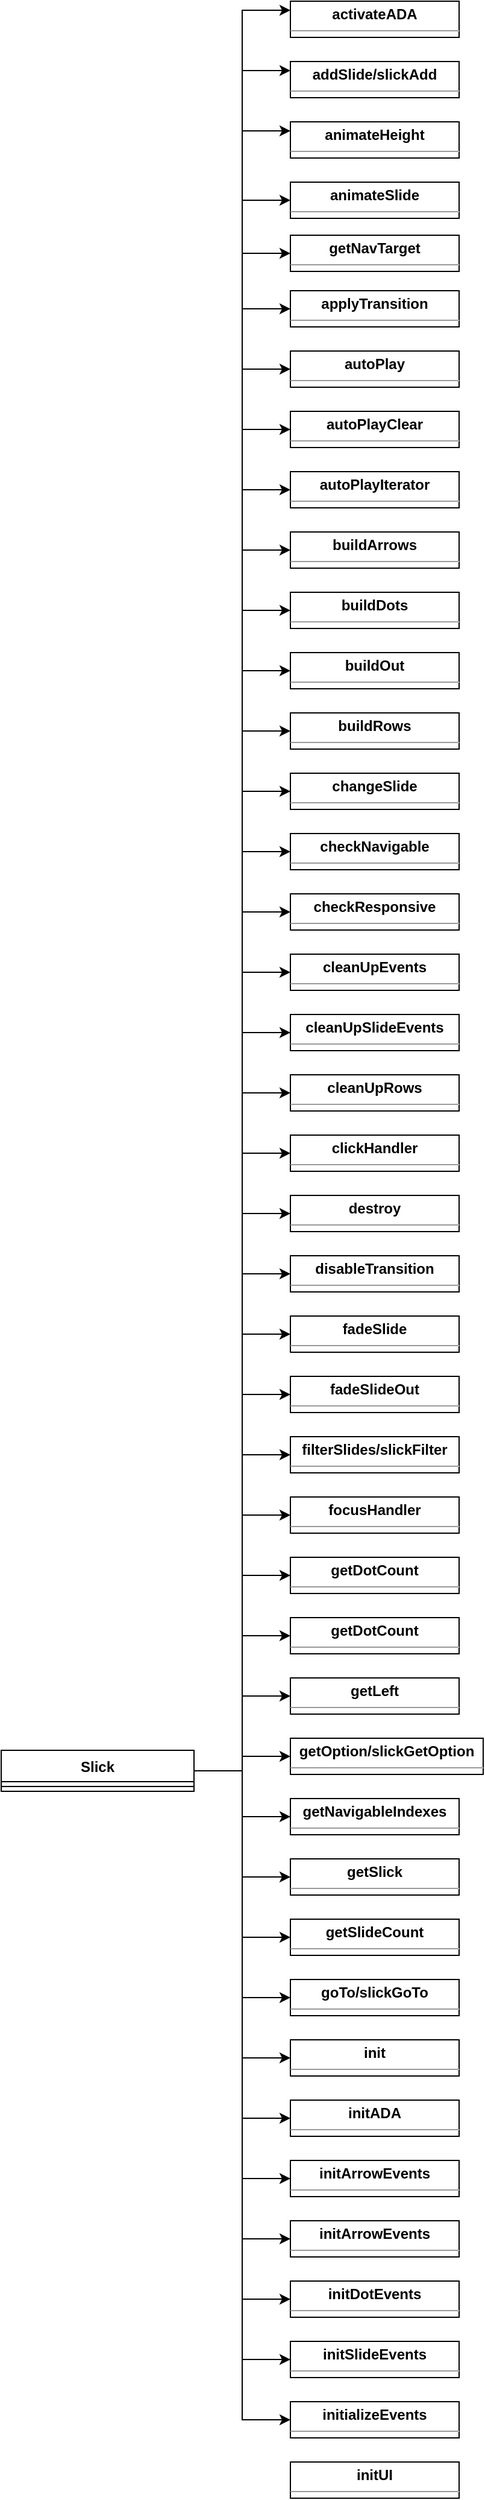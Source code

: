 <mxfile version="20.0.1" type="github">
  <diagram id="9EStQQTecwOe5PaFwc3G" name="jQuery Structure">
    <mxGraphModel dx="2062" dy="2283" grid="1" gridSize="10" guides="1" tooltips="1" connect="1" arrows="1" fold="1" page="1" pageScale="1" pageWidth="827" pageHeight="1169" math="0" shadow="0">
      <root>
        <mxCell id="0" />
        <mxCell id="1" parent="0" />
        <mxCell id="l5jDQVMhPk3sTnajUMWY-36" style="edgeStyle=orthogonalEdgeStyle;rounded=0;orthogonalLoop=1;jettySize=auto;html=1;entryX=0;entryY=0.25;entryDx=0;entryDy=0;" edge="1" parent="1" source="l5jDQVMhPk3sTnajUMWY-30" target="l5jDQVMhPk3sTnajUMWY-35">
          <mxGeometry relative="1" as="geometry" />
        </mxCell>
        <mxCell id="l5jDQVMhPk3sTnajUMWY-38" style="edgeStyle=orthogonalEdgeStyle;rounded=0;orthogonalLoop=1;jettySize=auto;html=1;entryX=0;entryY=0.25;entryDx=0;entryDy=0;" edge="1" parent="1" source="l5jDQVMhPk3sTnajUMWY-30" target="l5jDQVMhPk3sTnajUMWY-37">
          <mxGeometry relative="1" as="geometry" />
        </mxCell>
        <mxCell id="l5jDQVMhPk3sTnajUMWY-47" style="edgeStyle=orthogonalEdgeStyle;rounded=0;orthogonalLoop=1;jettySize=auto;html=1;entryX=0;entryY=0.25;entryDx=0;entryDy=0;" edge="1" parent="1" source="l5jDQVMhPk3sTnajUMWY-30" target="l5jDQVMhPk3sTnajUMWY-46">
          <mxGeometry relative="1" as="geometry" />
        </mxCell>
        <mxCell id="l5jDQVMhPk3sTnajUMWY-49" style="edgeStyle=orthogonalEdgeStyle;rounded=0;orthogonalLoop=1;jettySize=auto;html=1;entryX=0;entryY=0.5;entryDx=0;entryDy=0;" edge="1" parent="1" source="l5jDQVMhPk3sTnajUMWY-30" target="l5jDQVMhPk3sTnajUMWY-48">
          <mxGeometry relative="1" as="geometry" />
        </mxCell>
        <mxCell id="l5jDQVMhPk3sTnajUMWY-51" style="edgeStyle=orthogonalEdgeStyle;rounded=0;orthogonalLoop=1;jettySize=auto;html=1;exitX=1;exitY=0.5;exitDx=0;exitDy=0;entryX=0;entryY=0.5;entryDx=0;entryDy=0;" edge="1" parent="1" source="l5jDQVMhPk3sTnajUMWY-30" target="l5jDQVMhPk3sTnajUMWY-50">
          <mxGeometry relative="1" as="geometry" />
        </mxCell>
        <mxCell id="l5jDQVMhPk3sTnajUMWY-53" style="edgeStyle=orthogonalEdgeStyle;rounded=0;orthogonalLoop=1;jettySize=auto;html=1;entryX=0;entryY=0.5;entryDx=0;entryDy=0;" edge="1" parent="1" source="l5jDQVMhPk3sTnajUMWY-30" target="l5jDQVMhPk3sTnajUMWY-52">
          <mxGeometry relative="1" as="geometry" />
        </mxCell>
        <mxCell id="l5jDQVMhPk3sTnajUMWY-56" style="edgeStyle=orthogonalEdgeStyle;rounded=0;orthogonalLoop=1;jettySize=auto;html=1;entryX=0;entryY=0.5;entryDx=0;entryDy=0;" edge="1" parent="1" source="l5jDQVMhPk3sTnajUMWY-30" target="l5jDQVMhPk3sTnajUMWY-54">
          <mxGeometry relative="1" as="geometry" />
        </mxCell>
        <mxCell id="l5jDQVMhPk3sTnajUMWY-58" style="edgeStyle=orthogonalEdgeStyle;rounded=0;orthogonalLoop=1;jettySize=auto;html=1;entryX=0;entryY=0.5;entryDx=0;entryDy=0;" edge="1" parent="1" source="l5jDQVMhPk3sTnajUMWY-30" target="l5jDQVMhPk3sTnajUMWY-57">
          <mxGeometry relative="1" as="geometry" />
        </mxCell>
        <mxCell id="l5jDQVMhPk3sTnajUMWY-61" style="edgeStyle=orthogonalEdgeStyle;rounded=0;orthogonalLoop=1;jettySize=auto;html=1;entryX=0;entryY=0.5;entryDx=0;entryDy=0;" edge="1" parent="1" source="l5jDQVMhPk3sTnajUMWY-30" target="l5jDQVMhPk3sTnajUMWY-59">
          <mxGeometry relative="1" as="geometry" />
        </mxCell>
        <mxCell id="l5jDQVMhPk3sTnajUMWY-63" style="edgeStyle=orthogonalEdgeStyle;rounded=0;orthogonalLoop=1;jettySize=auto;html=1;entryX=0;entryY=0.5;entryDx=0;entryDy=0;" edge="1" parent="1" source="l5jDQVMhPk3sTnajUMWY-30" target="l5jDQVMhPk3sTnajUMWY-62">
          <mxGeometry relative="1" as="geometry" />
        </mxCell>
        <mxCell id="l5jDQVMhPk3sTnajUMWY-67" style="edgeStyle=orthogonalEdgeStyle;rounded=0;orthogonalLoop=1;jettySize=auto;html=1;entryX=0;entryY=0.5;entryDx=0;entryDy=0;" edge="1" parent="1" source="l5jDQVMhPk3sTnajUMWY-30" target="l5jDQVMhPk3sTnajUMWY-64">
          <mxGeometry relative="1" as="geometry" />
        </mxCell>
        <mxCell id="l5jDQVMhPk3sTnajUMWY-68" style="edgeStyle=orthogonalEdgeStyle;rounded=0;orthogonalLoop=1;jettySize=auto;html=1;entryX=0;entryY=0.5;entryDx=0;entryDy=0;" edge="1" parent="1" source="l5jDQVMhPk3sTnajUMWY-30" target="l5jDQVMhPk3sTnajUMWY-66">
          <mxGeometry relative="1" as="geometry" />
        </mxCell>
        <mxCell id="l5jDQVMhPk3sTnajUMWY-70" style="edgeStyle=orthogonalEdgeStyle;rounded=0;orthogonalLoop=1;jettySize=auto;html=1;entryX=0;entryY=0.5;entryDx=0;entryDy=0;" edge="1" parent="1" source="l5jDQVMhPk3sTnajUMWY-30" target="l5jDQVMhPk3sTnajUMWY-69">
          <mxGeometry relative="1" as="geometry" />
        </mxCell>
        <mxCell id="l5jDQVMhPk3sTnajUMWY-72" style="edgeStyle=orthogonalEdgeStyle;rounded=0;orthogonalLoop=1;jettySize=auto;html=1;entryX=0;entryY=0.5;entryDx=0;entryDy=0;" edge="1" parent="1" source="l5jDQVMhPk3sTnajUMWY-30" target="l5jDQVMhPk3sTnajUMWY-71">
          <mxGeometry relative="1" as="geometry" />
        </mxCell>
        <mxCell id="l5jDQVMhPk3sTnajUMWY-77" style="edgeStyle=orthogonalEdgeStyle;rounded=0;orthogonalLoop=1;jettySize=auto;html=1;entryX=0;entryY=0.5;entryDx=0;entryDy=0;" edge="1" parent="1" source="l5jDQVMhPk3sTnajUMWY-30" target="l5jDQVMhPk3sTnajUMWY-73">
          <mxGeometry relative="1" as="geometry" />
        </mxCell>
        <mxCell id="l5jDQVMhPk3sTnajUMWY-78" style="edgeStyle=orthogonalEdgeStyle;rounded=0;orthogonalLoop=1;jettySize=auto;html=1;entryX=0;entryY=0.5;entryDx=0;entryDy=0;" edge="1" parent="1" source="l5jDQVMhPk3sTnajUMWY-30" target="l5jDQVMhPk3sTnajUMWY-74">
          <mxGeometry relative="1" as="geometry" />
        </mxCell>
        <mxCell id="l5jDQVMhPk3sTnajUMWY-84" style="edgeStyle=orthogonalEdgeStyle;rounded=0;orthogonalLoop=1;jettySize=auto;html=1;entryX=0;entryY=0.5;entryDx=0;entryDy=0;" edge="1" parent="1" source="l5jDQVMhPk3sTnajUMWY-30" target="l5jDQVMhPk3sTnajUMWY-79">
          <mxGeometry relative="1" as="geometry" />
        </mxCell>
        <mxCell id="l5jDQVMhPk3sTnajUMWY-85" style="edgeStyle=orthogonalEdgeStyle;rounded=0;orthogonalLoop=1;jettySize=auto;html=1;entryX=0;entryY=0.5;entryDx=0;entryDy=0;" edge="1" parent="1" source="l5jDQVMhPk3sTnajUMWY-30" target="l5jDQVMhPk3sTnajUMWY-80">
          <mxGeometry relative="1" as="geometry" />
        </mxCell>
        <mxCell id="l5jDQVMhPk3sTnajUMWY-86" style="edgeStyle=orthogonalEdgeStyle;rounded=0;orthogonalLoop=1;jettySize=auto;html=1;entryX=0;entryY=0.5;entryDx=0;entryDy=0;" edge="1" parent="1" source="l5jDQVMhPk3sTnajUMWY-30" target="l5jDQVMhPk3sTnajUMWY-81">
          <mxGeometry relative="1" as="geometry" />
        </mxCell>
        <mxCell id="l5jDQVMhPk3sTnajUMWY-87" style="edgeStyle=orthogonalEdgeStyle;rounded=0;orthogonalLoop=1;jettySize=auto;html=1;entryX=0;entryY=0.5;entryDx=0;entryDy=0;" edge="1" parent="1" source="l5jDQVMhPk3sTnajUMWY-30" target="l5jDQVMhPk3sTnajUMWY-82">
          <mxGeometry relative="1" as="geometry" />
        </mxCell>
        <mxCell id="l5jDQVMhPk3sTnajUMWY-88" style="edgeStyle=orthogonalEdgeStyle;rounded=0;orthogonalLoop=1;jettySize=auto;html=1;entryX=0;entryY=0.5;entryDx=0;entryDy=0;" edge="1" parent="1" source="l5jDQVMhPk3sTnajUMWY-30" target="l5jDQVMhPk3sTnajUMWY-83">
          <mxGeometry relative="1" as="geometry" />
        </mxCell>
        <mxCell id="l5jDQVMhPk3sTnajUMWY-94" style="edgeStyle=orthogonalEdgeStyle;rounded=0;orthogonalLoop=1;jettySize=auto;html=1;entryX=0;entryY=0.5;entryDx=0;entryDy=0;" edge="1" parent="1" source="l5jDQVMhPk3sTnajUMWY-30" target="l5jDQVMhPk3sTnajUMWY-89">
          <mxGeometry relative="1" as="geometry" />
        </mxCell>
        <mxCell id="l5jDQVMhPk3sTnajUMWY-95" style="edgeStyle=orthogonalEdgeStyle;rounded=0;orthogonalLoop=1;jettySize=auto;html=1;entryX=0;entryY=0.5;entryDx=0;entryDy=0;" edge="1" parent="1" source="l5jDQVMhPk3sTnajUMWY-30" target="l5jDQVMhPk3sTnajUMWY-90">
          <mxGeometry relative="1" as="geometry" />
        </mxCell>
        <mxCell id="l5jDQVMhPk3sTnajUMWY-96" style="edgeStyle=orthogonalEdgeStyle;rounded=0;orthogonalLoop=1;jettySize=auto;html=1;entryX=0;entryY=0.5;entryDx=0;entryDy=0;" edge="1" parent="1" source="l5jDQVMhPk3sTnajUMWY-30" target="l5jDQVMhPk3sTnajUMWY-91">
          <mxGeometry relative="1" as="geometry" />
        </mxCell>
        <mxCell id="l5jDQVMhPk3sTnajUMWY-97" style="edgeStyle=orthogonalEdgeStyle;rounded=0;orthogonalLoop=1;jettySize=auto;html=1;entryX=0;entryY=0.5;entryDx=0;entryDy=0;" edge="1" parent="1" source="l5jDQVMhPk3sTnajUMWY-30" target="l5jDQVMhPk3sTnajUMWY-92">
          <mxGeometry relative="1" as="geometry" />
        </mxCell>
        <mxCell id="l5jDQVMhPk3sTnajUMWY-98" style="edgeStyle=orthogonalEdgeStyle;rounded=0;orthogonalLoop=1;jettySize=auto;html=1;entryX=0;entryY=0.5;entryDx=0;entryDy=0;" edge="1" parent="1" source="l5jDQVMhPk3sTnajUMWY-30" target="l5jDQVMhPk3sTnajUMWY-93">
          <mxGeometry relative="1" as="geometry" />
        </mxCell>
        <mxCell id="l5jDQVMhPk3sTnajUMWY-104" style="edgeStyle=orthogonalEdgeStyle;rounded=0;orthogonalLoop=1;jettySize=auto;html=1;entryX=0;entryY=0.5;entryDx=0;entryDy=0;" edge="1" parent="1" source="l5jDQVMhPk3sTnajUMWY-30" target="l5jDQVMhPk3sTnajUMWY-99">
          <mxGeometry relative="1" as="geometry" />
        </mxCell>
        <mxCell id="l5jDQVMhPk3sTnajUMWY-105" style="edgeStyle=orthogonalEdgeStyle;rounded=0;orthogonalLoop=1;jettySize=auto;html=1;entryX=0;entryY=0.5;entryDx=0;entryDy=0;" edge="1" parent="1" source="l5jDQVMhPk3sTnajUMWY-30" target="l5jDQVMhPk3sTnajUMWY-100">
          <mxGeometry relative="1" as="geometry" />
        </mxCell>
        <mxCell id="l5jDQVMhPk3sTnajUMWY-106" style="edgeStyle=orthogonalEdgeStyle;rounded=0;orthogonalLoop=1;jettySize=auto;html=1;entryX=0;entryY=0.5;entryDx=0;entryDy=0;" edge="1" parent="1" source="l5jDQVMhPk3sTnajUMWY-30" target="l5jDQVMhPk3sTnajUMWY-101">
          <mxGeometry relative="1" as="geometry" />
        </mxCell>
        <mxCell id="l5jDQVMhPk3sTnajUMWY-107" style="edgeStyle=orthogonalEdgeStyle;rounded=0;orthogonalLoop=1;jettySize=auto;html=1;entryX=0;entryY=0.5;entryDx=0;entryDy=0;" edge="1" parent="1" source="l5jDQVMhPk3sTnajUMWY-30" target="l5jDQVMhPk3sTnajUMWY-102">
          <mxGeometry relative="1" as="geometry" />
        </mxCell>
        <mxCell id="l5jDQVMhPk3sTnajUMWY-108" style="edgeStyle=orthogonalEdgeStyle;rounded=0;orthogonalLoop=1;jettySize=auto;html=1;entryX=0;entryY=0.5;entryDx=0;entryDy=0;" edge="1" parent="1" source="l5jDQVMhPk3sTnajUMWY-30" target="l5jDQVMhPk3sTnajUMWY-103">
          <mxGeometry relative="1" as="geometry" />
        </mxCell>
        <mxCell id="l5jDQVMhPk3sTnajUMWY-114" style="edgeStyle=orthogonalEdgeStyle;rounded=0;orthogonalLoop=1;jettySize=auto;html=1;entryX=0;entryY=0.5;entryDx=0;entryDy=0;" edge="1" parent="1" source="l5jDQVMhPk3sTnajUMWY-30" target="l5jDQVMhPk3sTnajUMWY-113">
          <mxGeometry relative="1" as="geometry" />
        </mxCell>
        <mxCell id="l5jDQVMhPk3sTnajUMWY-116" style="edgeStyle=orthogonalEdgeStyle;rounded=0;orthogonalLoop=1;jettySize=auto;html=1;entryX=0;entryY=0.5;entryDx=0;entryDy=0;" edge="1" parent="1" source="l5jDQVMhPk3sTnajUMWY-30" target="l5jDQVMhPk3sTnajUMWY-109">
          <mxGeometry relative="1" as="geometry" />
        </mxCell>
        <mxCell id="l5jDQVMhPk3sTnajUMWY-117" style="edgeStyle=orthogonalEdgeStyle;rounded=0;orthogonalLoop=1;jettySize=auto;html=1;entryX=0;entryY=0.5;entryDx=0;entryDy=0;" edge="1" parent="1" source="l5jDQVMhPk3sTnajUMWY-30" target="l5jDQVMhPk3sTnajUMWY-110">
          <mxGeometry relative="1" as="geometry" />
        </mxCell>
        <mxCell id="l5jDQVMhPk3sTnajUMWY-118" style="edgeStyle=orthogonalEdgeStyle;rounded=0;orthogonalLoop=1;jettySize=auto;html=1;entryX=0;entryY=0.5;entryDx=0;entryDy=0;" edge="1" parent="1" source="l5jDQVMhPk3sTnajUMWY-30" target="l5jDQVMhPk3sTnajUMWY-111">
          <mxGeometry relative="1" as="geometry" />
        </mxCell>
        <mxCell id="l5jDQVMhPk3sTnajUMWY-119" style="edgeStyle=orthogonalEdgeStyle;rounded=0;orthogonalLoop=1;jettySize=auto;html=1;entryX=0;entryY=0.5;entryDx=0;entryDy=0;" edge="1" parent="1" source="l5jDQVMhPk3sTnajUMWY-30" target="l5jDQVMhPk3sTnajUMWY-112">
          <mxGeometry relative="1" as="geometry" />
        </mxCell>
        <mxCell id="l5jDQVMhPk3sTnajUMWY-125" style="edgeStyle=orthogonalEdgeStyle;rounded=0;orthogonalLoop=1;jettySize=auto;html=1;entryX=0;entryY=0.5;entryDx=0;entryDy=0;" edge="1" parent="1" source="l5jDQVMhPk3sTnajUMWY-30" target="l5jDQVMhPk3sTnajUMWY-120">
          <mxGeometry relative="1" as="geometry" />
        </mxCell>
        <mxCell id="l5jDQVMhPk3sTnajUMWY-126" style="edgeStyle=orthogonalEdgeStyle;rounded=0;orthogonalLoop=1;jettySize=auto;html=1;entryX=0;entryY=0.5;entryDx=0;entryDy=0;" edge="1" parent="1" source="l5jDQVMhPk3sTnajUMWY-30" target="l5jDQVMhPk3sTnajUMWY-121">
          <mxGeometry relative="1" as="geometry" />
        </mxCell>
        <mxCell id="l5jDQVMhPk3sTnajUMWY-127" style="edgeStyle=orthogonalEdgeStyle;rounded=0;orthogonalLoop=1;jettySize=auto;html=1;entryX=0;entryY=0.5;entryDx=0;entryDy=0;" edge="1" parent="1" source="l5jDQVMhPk3sTnajUMWY-30" target="l5jDQVMhPk3sTnajUMWY-122">
          <mxGeometry relative="1" as="geometry" />
        </mxCell>
        <mxCell id="l5jDQVMhPk3sTnajUMWY-128" style="edgeStyle=orthogonalEdgeStyle;rounded=0;orthogonalLoop=1;jettySize=auto;html=1;entryX=0;entryY=0.5;entryDx=0;entryDy=0;" edge="1" parent="1" source="l5jDQVMhPk3sTnajUMWY-30" target="l5jDQVMhPk3sTnajUMWY-123">
          <mxGeometry relative="1" as="geometry" />
        </mxCell>
        <mxCell id="l5jDQVMhPk3sTnajUMWY-129" style="edgeStyle=orthogonalEdgeStyle;rounded=0;orthogonalLoop=1;jettySize=auto;html=1;entryX=0;entryY=0.5;entryDx=0;entryDy=0;" edge="1" parent="1" source="l5jDQVMhPk3sTnajUMWY-30" target="l5jDQVMhPk3sTnajUMWY-124">
          <mxGeometry relative="1" as="geometry" />
        </mxCell>
        <mxCell id="l5jDQVMhPk3sTnajUMWY-30" value="Slick" style="swimlane;fontStyle=1;align=center;verticalAlign=top;childLayout=stackLayout;horizontal=1;startSize=26;horizontalStack=0;resizeParent=1;resizeParentMax=0;resizeLast=0;collapsible=1;marginBottom=0;" vertex="1" parent="1">
          <mxGeometry x="40" y="330" width="160" height="34" as="geometry" />
        </mxCell>
        <mxCell id="l5jDQVMhPk3sTnajUMWY-32" value="" style="line;strokeWidth=1;fillColor=none;align=left;verticalAlign=middle;spacingTop=-1;spacingLeft=3;spacingRight=3;rotatable=0;labelPosition=right;points=[];portConstraint=eastwest;" vertex="1" parent="l5jDQVMhPk3sTnajUMWY-30">
          <mxGeometry y="26" width="160" height="8" as="geometry" />
        </mxCell>
        <mxCell id="l5jDQVMhPk3sTnajUMWY-35" value="&lt;p style=&quot;margin:0px;margin-top:4px;text-align:center;&quot;&gt;&lt;b&gt;activateADA&lt;/b&gt;&lt;br&gt;&lt;/p&gt;&lt;hr size=&quot;1&quot;&gt;&lt;div style=&quot;height:2px;&quot;&gt;&lt;/div&gt;" style="verticalAlign=top;align=left;overflow=fill;fontSize=12;fontFamily=Helvetica;html=1;" vertex="1" parent="1">
          <mxGeometry x="280" y="-1120" width="140" height="30" as="geometry" />
        </mxCell>
        <mxCell id="l5jDQVMhPk3sTnajUMWY-37" value="&lt;p style=&quot;margin:0px;margin-top:4px;text-align:center;&quot;&gt;&lt;b&gt;addSlide/slickAdd&lt;/b&gt;&lt;/p&gt;&lt;hr size=&quot;1&quot;&gt;&lt;div style=&quot;height:2px;&quot;&gt;&lt;/div&gt;" style="verticalAlign=top;align=left;overflow=fill;fontSize=12;fontFamily=Helvetica;html=1;" vertex="1" parent="1">
          <mxGeometry x="280" y="-1070" width="140" height="30" as="geometry" />
        </mxCell>
        <mxCell id="l5jDQVMhPk3sTnajUMWY-46" value="&lt;p style=&quot;margin:0px;margin-top:4px;text-align:center;&quot;&gt;&lt;b&gt;animateHeight&lt;/b&gt;&lt;/p&gt;&lt;hr size=&quot;1&quot;&gt;&lt;div style=&quot;height:2px;&quot;&gt;&lt;/div&gt;" style="verticalAlign=top;align=left;overflow=fill;fontSize=12;fontFamily=Helvetica;html=1;" vertex="1" parent="1">
          <mxGeometry x="280" y="-1020" width="140" height="30" as="geometry" />
        </mxCell>
        <mxCell id="l5jDQVMhPk3sTnajUMWY-48" value="&lt;p style=&quot;margin:0px;margin-top:4px;text-align:center;&quot;&gt;&lt;b&gt;animateSlide&lt;/b&gt;&lt;/p&gt;&lt;hr size=&quot;1&quot;&gt;&lt;div style=&quot;height:2px;&quot;&gt;&lt;/div&gt;" style="verticalAlign=top;align=left;overflow=fill;fontSize=12;fontFamily=Helvetica;html=1;" vertex="1" parent="1">
          <mxGeometry x="280" y="-970" width="140" height="30" as="geometry" />
        </mxCell>
        <mxCell id="l5jDQVMhPk3sTnajUMWY-50" value="&lt;p style=&quot;margin:0px;margin-top:4px;text-align:center;&quot;&gt;&lt;b&gt;getNavTarget&lt;/b&gt;&lt;/p&gt;&lt;hr size=&quot;1&quot;&gt;&lt;div style=&quot;height:2px;&quot;&gt;&lt;/div&gt;" style="verticalAlign=top;align=left;overflow=fill;fontSize=12;fontFamily=Helvetica;html=1;" vertex="1" parent="1">
          <mxGeometry x="280" y="-926" width="140" height="30" as="geometry" />
        </mxCell>
        <mxCell id="l5jDQVMhPk3sTnajUMWY-52" value="&lt;p style=&quot;margin:0px;margin-top:4px;text-align:center;&quot;&gt;&lt;b&gt;applyTransition&lt;/b&gt;&lt;/p&gt;&lt;hr size=&quot;1&quot;&gt;&lt;div style=&quot;height:2px;&quot;&gt;&lt;/div&gt;" style="verticalAlign=top;align=left;overflow=fill;fontSize=12;fontFamily=Helvetica;html=1;" vertex="1" parent="1">
          <mxGeometry x="280" y="-880" width="140" height="30" as="geometry" />
        </mxCell>
        <mxCell id="l5jDQVMhPk3sTnajUMWY-54" value="&lt;p style=&quot;margin:0px;margin-top:4px;text-align:center;&quot;&gt;&lt;b&gt;autoPlay&lt;/b&gt;&lt;/p&gt;&lt;hr size=&quot;1&quot;&gt;&lt;div style=&quot;height:2px;&quot;&gt;&lt;/div&gt;" style="verticalAlign=top;align=left;overflow=fill;fontSize=12;fontFamily=Helvetica;html=1;" vertex="1" parent="1">
          <mxGeometry x="280" y="-830" width="140" height="30" as="geometry" />
        </mxCell>
        <mxCell id="l5jDQVMhPk3sTnajUMWY-57" value="&lt;p style=&quot;margin:0px;margin-top:4px;text-align:center;&quot;&gt;&lt;b&gt;autoPlayClear&lt;/b&gt;&lt;/p&gt;&lt;hr size=&quot;1&quot;&gt;&lt;div style=&quot;height:2px;&quot;&gt;&lt;/div&gt;" style="verticalAlign=top;align=left;overflow=fill;fontSize=12;fontFamily=Helvetica;html=1;" vertex="1" parent="1">
          <mxGeometry x="280" y="-780" width="140" height="30" as="geometry" />
        </mxCell>
        <mxCell id="l5jDQVMhPk3sTnajUMWY-59" value="&lt;p style=&quot;margin:0px;margin-top:4px;text-align:center;&quot;&gt;&lt;b&gt;autoPlayIterator&lt;/b&gt;&lt;/p&gt;&lt;hr size=&quot;1&quot;&gt;&lt;div style=&quot;height:2px;&quot;&gt;&lt;/div&gt;" style="verticalAlign=top;align=left;overflow=fill;fontSize=12;fontFamily=Helvetica;html=1;" vertex="1" parent="1">
          <mxGeometry x="280" y="-730" width="140" height="30" as="geometry" />
        </mxCell>
        <mxCell id="l5jDQVMhPk3sTnajUMWY-62" value="&lt;p style=&quot;margin:0px;margin-top:4px;text-align:center;&quot;&gt;&lt;b&gt;buildArrows&lt;/b&gt;&lt;/p&gt;&lt;hr size=&quot;1&quot;&gt;&lt;div style=&quot;height:2px;&quot;&gt;&lt;/div&gt;" style="verticalAlign=top;align=left;overflow=fill;fontSize=12;fontFamily=Helvetica;html=1;" vertex="1" parent="1">
          <mxGeometry x="280" y="-680" width="140" height="30" as="geometry" />
        </mxCell>
        <mxCell id="l5jDQVMhPk3sTnajUMWY-64" value="&lt;p style=&quot;margin:0px;margin-top:4px;text-align:center;&quot;&gt;&lt;b&gt;buildDots&lt;/b&gt;&lt;/p&gt;&lt;hr size=&quot;1&quot;&gt;&lt;div style=&quot;height:2px;&quot;&gt;&lt;/div&gt;" style="verticalAlign=top;align=left;overflow=fill;fontSize=12;fontFamily=Helvetica;html=1;" vertex="1" parent="1">
          <mxGeometry x="280" y="-630" width="140" height="30" as="geometry" />
        </mxCell>
        <mxCell id="l5jDQVMhPk3sTnajUMWY-66" value="&lt;p style=&quot;margin:0px;margin-top:4px;text-align:center;&quot;&gt;&lt;b&gt;buildOut&lt;/b&gt;&lt;/p&gt;&lt;hr size=&quot;1&quot;&gt;&lt;div style=&quot;height:2px;&quot;&gt;&lt;/div&gt;" style="verticalAlign=top;align=left;overflow=fill;fontSize=12;fontFamily=Helvetica;html=1;" vertex="1" parent="1">
          <mxGeometry x="280" y="-580" width="140" height="30" as="geometry" />
        </mxCell>
        <mxCell id="l5jDQVMhPk3sTnajUMWY-69" value="&lt;p style=&quot;margin:0px;margin-top:4px;text-align:center;&quot;&gt;&lt;b&gt;buildRows&lt;/b&gt;&lt;/p&gt;&lt;hr size=&quot;1&quot;&gt;&lt;div style=&quot;height:2px;&quot;&gt;&lt;/div&gt;" style="verticalAlign=top;align=left;overflow=fill;fontSize=12;fontFamily=Helvetica;html=1;" vertex="1" parent="1">
          <mxGeometry x="280" y="-530" width="140" height="30" as="geometry" />
        </mxCell>
        <mxCell id="l5jDQVMhPk3sTnajUMWY-71" value="&lt;p style=&quot;margin:0px;margin-top:4px;text-align:center;&quot;&gt;&lt;b&gt;checkResponsive&lt;/b&gt;&lt;/p&gt;&lt;hr size=&quot;1&quot;&gt;&lt;div style=&quot;height:2px;&quot;&gt;&lt;/div&gt;" style="verticalAlign=top;align=left;overflow=fill;fontSize=12;fontFamily=Helvetica;html=1;" vertex="1" parent="1">
          <mxGeometry x="280" y="-380" width="140" height="30" as="geometry" />
        </mxCell>
        <mxCell id="l5jDQVMhPk3sTnajUMWY-73" value="&lt;p style=&quot;margin:0px;margin-top:4px;text-align:center;&quot;&gt;&lt;b&gt;changeSlide&lt;/b&gt;&lt;/p&gt;&lt;hr size=&quot;1&quot;&gt;&lt;div style=&quot;height:2px;&quot;&gt;&lt;/div&gt;" style="verticalAlign=top;align=left;overflow=fill;fontSize=12;fontFamily=Helvetica;html=1;" vertex="1" parent="1">
          <mxGeometry x="280" y="-480" width="140" height="30" as="geometry" />
        </mxCell>
        <mxCell id="l5jDQVMhPk3sTnajUMWY-74" value="&lt;p style=&quot;margin:0px;margin-top:4px;text-align:center;&quot;&gt;&lt;b&gt;checkNavigable&lt;/b&gt;&lt;/p&gt;&lt;hr size=&quot;1&quot;&gt;&lt;div style=&quot;height:2px;&quot;&gt;&lt;/div&gt;" style="verticalAlign=top;align=left;overflow=fill;fontSize=12;fontFamily=Helvetica;html=1;" vertex="1" parent="1">
          <mxGeometry x="280" y="-430" width="140" height="30" as="geometry" />
        </mxCell>
        <mxCell id="l5jDQVMhPk3sTnajUMWY-79" value="&lt;p style=&quot;margin:0px;margin-top:4px;text-align:center;&quot;&gt;&lt;b&gt;cleanUpEvents&lt;/b&gt;&lt;/p&gt;&lt;hr size=&quot;1&quot;&gt;&lt;div style=&quot;height:2px;&quot;&gt;&lt;/div&gt;" style="verticalAlign=top;align=left;overflow=fill;fontSize=12;fontFamily=Helvetica;html=1;" vertex="1" parent="1">
          <mxGeometry x="280" y="-330" width="140" height="30" as="geometry" />
        </mxCell>
        <mxCell id="l5jDQVMhPk3sTnajUMWY-80" value="&lt;p style=&quot;margin:0px;margin-top:4px;text-align:center;&quot;&gt;&lt;b&gt;cleanUpSlideEvents&lt;/b&gt;&lt;/p&gt;&lt;hr size=&quot;1&quot;&gt;&lt;div style=&quot;height:2px;&quot;&gt;&lt;/div&gt;" style="verticalAlign=top;align=left;overflow=fill;fontSize=12;fontFamily=Helvetica;html=1;" vertex="1" parent="1">
          <mxGeometry x="280" y="-280" width="140" height="30" as="geometry" />
        </mxCell>
        <mxCell id="l5jDQVMhPk3sTnajUMWY-81" value="&lt;p style=&quot;margin:0px;margin-top:4px;text-align:center;&quot;&gt;&lt;b&gt;cleanUpRows&lt;/b&gt;&lt;/p&gt;&lt;hr size=&quot;1&quot;&gt;&lt;div style=&quot;height:2px;&quot;&gt;&lt;/div&gt;" style="verticalAlign=top;align=left;overflow=fill;fontSize=12;fontFamily=Helvetica;html=1;" vertex="1" parent="1">
          <mxGeometry x="280" y="-230" width="140" height="30" as="geometry" />
        </mxCell>
        <mxCell id="l5jDQVMhPk3sTnajUMWY-82" value="&lt;p style=&quot;margin:0px;margin-top:4px;text-align:center;&quot;&gt;&lt;b&gt;clickHandler&lt;/b&gt;&lt;/p&gt;&lt;hr size=&quot;1&quot;&gt;&lt;div style=&quot;height:2px;&quot;&gt;&lt;/div&gt;" style="verticalAlign=top;align=left;overflow=fill;fontSize=12;fontFamily=Helvetica;html=1;" vertex="1" parent="1">
          <mxGeometry x="280" y="-180" width="140" height="30" as="geometry" />
        </mxCell>
        <mxCell id="l5jDQVMhPk3sTnajUMWY-83" value="&lt;p style=&quot;margin:0px;margin-top:4px;text-align:center;&quot;&gt;&lt;b&gt;destroy&lt;/b&gt;&lt;/p&gt;&lt;hr size=&quot;1&quot;&gt;&lt;div style=&quot;height:2px;&quot;&gt;&lt;/div&gt;" style="verticalAlign=top;align=left;overflow=fill;fontSize=12;fontFamily=Helvetica;html=1;" vertex="1" parent="1">
          <mxGeometry x="280" y="-130" width="140" height="30" as="geometry" />
        </mxCell>
        <mxCell id="l5jDQVMhPk3sTnajUMWY-89" value="&lt;p style=&quot;margin:0px;margin-top:4px;text-align:center;&quot;&gt;&lt;b&gt;disableTransition&lt;/b&gt;&lt;/p&gt;&lt;hr size=&quot;1&quot;&gt;&lt;div style=&quot;height:2px;&quot;&gt;&lt;/div&gt;" style="verticalAlign=top;align=left;overflow=fill;fontSize=12;fontFamily=Helvetica;html=1;" vertex="1" parent="1">
          <mxGeometry x="280" y="-80" width="140" height="30" as="geometry" />
        </mxCell>
        <mxCell id="l5jDQVMhPk3sTnajUMWY-90" value="&lt;p style=&quot;margin:0px;margin-top:4px;text-align:center;&quot;&gt;&lt;b&gt;fadeSlide&lt;/b&gt;&lt;/p&gt;&lt;hr size=&quot;1&quot;&gt;&lt;div style=&quot;height:2px;&quot;&gt;&lt;/div&gt;" style="verticalAlign=top;align=left;overflow=fill;fontSize=12;fontFamily=Helvetica;html=1;" vertex="1" parent="1">
          <mxGeometry x="280" y="-30" width="140" height="30" as="geometry" />
        </mxCell>
        <mxCell id="l5jDQVMhPk3sTnajUMWY-91" value="&lt;p style=&quot;margin:0px;margin-top:4px;text-align:center;&quot;&gt;&lt;b&gt;fadeSlideOut&lt;/b&gt;&lt;/p&gt;&lt;hr size=&quot;1&quot;&gt;&lt;div style=&quot;height:2px;&quot;&gt;&lt;/div&gt;" style="verticalAlign=top;align=left;overflow=fill;fontSize=12;fontFamily=Helvetica;html=1;" vertex="1" parent="1">
          <mxGeometry x="280" y="20" width="140" height="30" as="geometry" />
        </mxCell>
        <mxCell id="l5jDQVMhPk3sTnajUMWY-92" value="&lt;p style=&quot;margin:0px;margin-top:4px;text-align:center;&quot;&gt;&lt;b&gt;filterSlides/slickFilter&lt;/b&gt;&lt;/p&gt;&lt;hr size=&quot;1&quot;&gt;&lt;div style=&quot;height:2px;&quot;&gt;&lt;/div&gt;" style="verticalAlign=top;align=left;overflow=fill;fontSize=12;fontFamily=Helvetica;html=1;" vertex="1" parent="1">
          <mxGeometry x="280" y="70" width="140" height="30" as="geometry" />
        </mxCell>
        <mxCell id="l5jDQVMhPk3sTnajUMWY-93" value="&lt;p style=&quot;margin:0px;margin-top:4px;text-align:center;&quot;&gt;&lt;b&gt;focusHandler&lt;/b&gt;&lt;/p&gt;&lt;hr size=&quot;1&quot;&gt;&lt;div style=&quot;height:2px;&quot;&gt;&lt;/div&gt;" style="verticalAlign=top;align=left;overflow=fill;fontSize=12;fontFamily=Helvetica;html=1;" vertex="1" parent="1">
          <mxGeometry x="280" y="120" width="140" height="30" as="geometry" />
        </mxCell>
        <mxCell id="l5jDQVMhPk3sTnajUMWY-99" value="&lt;p style=&quot;margin:0px;margin-top:4px;text-align:center;&quot;&gt;&lt;b&gt;getDotCount&lt;/b&gt;&lt;/p&gt;&lt;hr size=&quot;1&quot;&gt;&lt;div style=&quot;height:2px;&quot;&gt;&lt;/div&gt;" style="verticalAlign=top;align=left;overflow=fill;fontSize=12;fontFamily=Helvetica;html=1;" vertex="1" parent="1">
          <mxGeometry x="280" y="170" width="140" height="30" as="geometry" />
        </mxCell>
        <mxCell id="l5jDQVMhPk3sTnajUMWY-100" value="&lt;p style=&quot;margin:0px;margin-top:4px;text-align:center;&quot;&gt;&lt;b&gt;getDotCount&lt;/b&gt;&lt;/p&gt;&lt;hr size=&quot;1&quot;&gt;&lt;div style=&quot;height:2px;&quot;&gt;&lt;/div&gt;" style="verticalAlign=top;align=left;overflow=fill;fontSize=12;fontFamily=Helvetica;html=1;" vertex="1" parent="1">
          <mxGeometry x="280" y="220" width="140" height="30" as="geometry" />
        </mxCell>
        <mxCell id="l5jDQVMhPk3sTnajUMWY-101" value="&lt;p style=&quot;margin:0px;margin-top:4px;text-align:center;&quot;&gt;&lt;b&gt;getLeft&lt;/b&gt;&lt;/p&gt;&lt;hr size=&quot;1&quot;&gt;&lt;div style=&quot;height:2px;&quot;&gt;&lt;/div&gt;" style="verticalAlign=top;align=left;overflow=fill;fontSize=12;fontFamily=Helvetica;html=1;" vertex="1" parent="1">
          <mxGeometry x="280" y="270" width="140" height="30" as="geometry" />
        </mxCell>
        <mxCell id="l5jDQVMhPk3sTnajUMWY-102" value="&lt;p style=&quot;margin:0px;margin-top:4px;text-align:center;&quot;&gt;&lt;b&gt;getOption/slickGetOption&lt;/b&gt;&lt;/p&gt;&lt;hr size=&quot;1&quot;&gt;&lt;div style=&quot;height:2px;&quot;&gt;&lt;/div&gt;" style="verticalAlign=top;align=left;overflow=fill;fontSize=12;fontFamily=Helvetica;html=1;" vertex="1" parent="1">
          <mxGeometry x="280" y="320" width="160" height="30" as="geometry" />
        </mxCell>
        <mxCell id="l5jDQVMhPk3sTnajUMWY-103" value="&lt;p style=&quot;margin:0px;margin-top:4px;text-align:center;&quot;&gt;&lt;b&gt;getSlick&lt;/b&gt;&lt;/p&gt;&lt;hr size=&quot;1&quot;&gt;&lt;div style=&quot;height:2px;&quot;&gt;&lt;/div&gt;" style="verticalAlign=top;align=left;overflow=fill;fontSize=12;fontFamily=Helvetica;html=1;" vertex="1" parent="1">
          <mxGeometry x="280" y="420" width="140" height="30" as="geometry" />
        </mxCell>
        <mxCell id="l5jDQVMhPk3sTnajUMWY-109" value="&lt;p style=&quot;margin:0px;margin-top:4px;text-align:center;&quot;&gt;&lt;b&gt;getSlideCount&lt;/b&gt;&lt;/p&gt;&lt;hr size=&quot;1&quot;&gt;&lt;div style=&quot;height:2px;&quot;&gt;&lt;/div&gt;" style="verticalAlign=top;align=left;overflow=fill;fontSize=12;fontFamily=Helvetica;html=1;" vertex="1" parent="1">
          <mxGeometry x="280" y="470" width="140" height="30" as="geometry" />
        </mxCell>
        <mxCell id="l5jDQVMhPk3sTnajUMWY-110" value="&lt;p style=&quot;margin:0px;margin-top:4px;text-align:center;&quot;&gt;&lt;b&gt;goTo/slickGoTo&lt;/b&gt;&lt;/p&gt;&lt;hr size=&quot;1&quot;&gt;&lt;div style=&quot;height:2px;&quot;&gt;&lt;/div&gt;" style="verticalAlign=top;align=left;overflow=fill;fontSize=12;fontFamily=Helvetica;html=1;" vertex="1" parent="1">
          <mxGeometry x="280" y="520" width="140" height="30" as="geometry" />
        </mxCell>
        <mxCell id="l5jDQVMhPk3sTnajUMWY-111" value="&lt;p style=&quot;margin:0px;margin-top:4px;text-align:center;&quot;&gt;&lt;b&gt;init&lt;/b&gt;&lt;/p&gt;&lt;hr size=&quot;1&quot;&gt;&lt;div style=&quot;height:2px;&quot;&gt;&lt;/div&gt;" style="verticalAlign=top;align=left;overflow=fill;fontSize=12;fontFamily=Helvetica;html=1;" vertex="1" parent="1">
          <mxGeometry x="280" y="570" width="140" height="30" as="geometry" />
        </mxCell>
        <mxCell id="l5jDQVMhPk3sTnajUMWY-112" value="&lt;p style=&quot;margin:0px;margin-top:4px;text-align:center;&quot;&gt;&lt;b&gt;initADA&lt;/b&gt;&lt;/p&gt;&lt;hr size=&quot;1&quot;&gt;&lt;div style=&quot;height:2px;&quot;&gt;&lt;/div&gt;" style="verticalAlign=top;align=left;overflow=fill;fontSize=12;fontFamily=Helvetica;html=1;" vertex="1" parent="1">
          <mxGeometry x="280" y="620" width="140" height="30" as="geometry" />
        </mxCell>
        <mxCell id="l5jDQVMhPk3sTnajUMWY-113" value="&lt;p style=&quot;margin:0px;margin-top:4px;text-align:center;&quot;&gt;&lt;b&gt;getNavigableIndexes&lt;/b&gt;&lt;/p&gt;&lt;hr size=&quot;1&quot;&gt;&lt;div style=&quot;height:2px;&quot;&gt;&lt;/div&gt;" style="verticalAlign=top;align=left;overflow=fill;fontSize=12;fontFamily=Helvetica;html=1;" vertex="1" parent="1">
          <mxGeometry x="280" y="370" width="140" height="30" as="geometry" />
        </mxCell>
        <mxCell id="l5jDQVMhPk3sTnajUMWY-120" value="&lt;p style=&quot;margin:0px;margin-top:4px;text-align:center;&quot;&gt;&lt;b&gt;initArrowEvents&lt;/b&gt;&lt;/p&gt;&lt;hr size=&quot;1&quot;&gt;&lt;div style=&quot;height:2px;&quot;&gt;&lt;/div&gt;" style="verticalAlign=top;align=left;overflow=fill;fontSize=12;fontFamily=Helvetica;html=1;" vertex="1" parent="1">
          <mxGeometry x="280" y="670" width="140" height="30" as="geometry" />
        </mxCell>
        <mxCell id="l5jDQVMhPk3sTnajUMWY-121" value="&lt;p style=&quot;margin:0px;margin-top:4px;text-align:center;&quot;&gt;&lt;b&gt;initArrowEvents&lt;/b&gt;&lt;/p&gt;&lt;hr size=&quot;1&quot;&gt;&lt;div style=&quot;height:2px;&quot;&gt;&lt;/div&gt;" style="verticalAlign=top;align=left;overflow=fill;fontSize=12;fontFamily=Helvetica;html=1;" vertex="1" parent="1">
          <mxGeometry x="280" y="720" width="140" height="30" as="geometry" />
        </mxCell>
        <mxCell id="l5jDQVMhPk3sTnajUMWY-122" value="&lt;p style=&quot;margin:0px;margin-top:4px;text-align:center;&quot;&gt;&lt;b&gt;initDotEvents&lt;/b&gt;&lt;/p&gt;&lt;hr size=&quot;1&quot;&gt;&lt;div style=&quot;height:2px;&quot;&gt;&lt;/div&gt;" style="verticalAlign=top;align=left;overflow=fill;fontSize=12;fontFamily=Helvetica;html=1;" vertex="1" parent="1">
          <mxGeometry x="280" y="770" width="140" height="30" as="geometry" />
        </mxCell>
        <mxCell id="l5jDQVMhPk3sTnajUMWY-123" value="&lt;p style=&quot;margin:0px;margin-top:4px;text-align:center;&quot;&gt;&lt;b&gt;initSlideEvents&lt;/b&gt;&lt;/p&gt;&lt;hr size=&quot;1&quot;&gt;&lt;div style=&quot;height:2px;&quot;&gt;&lt;/div&gt;" style="verticalAlign=top;align=left;overflow=fill;fontSize=12;fontFamily=Helvetica;html=1;" vertex="1" parent="1">
          <mxGeometry x="280" y="820" width="140" height="30" as="geometry" />
        </mxCell>
        <mxCell id="l5jDQVMhPk3sTnajUMWY-124" value="&lt;p style=&quot;margin:0px;margin-top:4px;text-align:center;&quot;&gt;&lt;b&gt;initializeEvents&lt;/b&gt;&lt;/p&gt;&lt;hr size=&quot;1&quot;&gt;&lt;div style=&quot;height:2px;&quot;&gt;&lt;/div&gt;" style="verticalAlign=top;align=left;overflow=fill;fontSize=12;fontFamily=Helvetica;html=1;" vertex="1" parent="1">
          <mxGeometry x="280" y="870" width="140" height="30" as="geometry" />
        </mxCell>
        <mxCell id="l5jDQVMhPk3sTnajUMWY-130" value="&lt;p style=&quot;margin:0px;margin-top:4px;text-align:center;&quot;&gt;&lt;b&gt;initUI&lt;/b&gt;&lt;/p&gt;&lt;hr size=&quot;1&quot;&gt;&lt;div style=&quot;height:2px;&quot;&gt;&lt;/div&gt;" style="verticalAlign=top;align=left;overflow=fill;fontSize=12;fontFamily=Helvetica;html=1;" vertex="1" parent="1">
          <mxGeometry x="280" y="920" width="140" height="30" as="geometry" />
        </mxCell>
      </root>
    </mxGraphModel>
  </diagram>
</mxfile>
